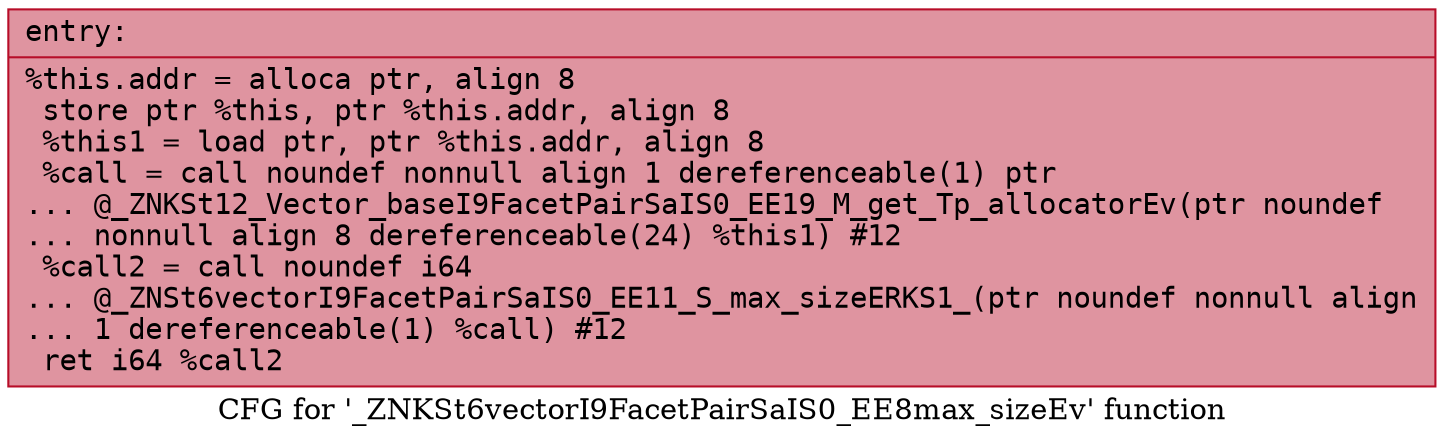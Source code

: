 digraph "CFG for '_ZNKSt6vectorI9FacetPairSaIS0_EE8max_sizeEv' function" {
	label="CFG for '_ZNKSt6vectorI9FacetPairSaIS0_EE8max_sizeEv' function";

	Node0x5606e00bb270 [shape=record,color="#b70d28ff", style=filled, fillcolor="#b70d2870" fontname="Courier",label="{entry:\l|  %this.addr = alloca ptr, align 8\l  store ptr %this, ptr %this.addr, align 8\l  %this1 = load ptr, ptr %this.addr, align 8\l  %call = call noundef nonnull align 1 dereferenceable(1) ptr\l... @_ZNKSt12_Vector_baseI9FacetPairSaIS0_EE19_M_get_Tp_allocatorEv(ptr noundef\l... nonnull align 8 dereferenceable(24) %this1) #12\l  %call2 = call noundef i64\l... @_ZNSt6vectorI9FacetPairSaIS0_EE11_S_max_sizeERKS1_(ptr noundef nonnull align\l... 1 dereferenceable(1) %call) #12\l  ret i64 %call2\l}"];
}
